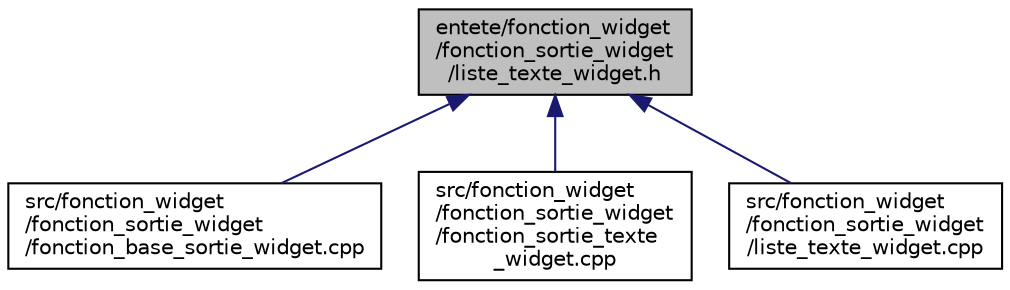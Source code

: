 digraph "entete/fonction_widget/fonction_sortie_widget/liste_texte_widget.h"
{
  edge [fontname="Helvetica",fontsize="10",labelfontname="Helvetica",labelfontsize="10"];
  node [fontname="Helvetica",fontsize="10",shape=record];
  Node2 [label="entete/fonction_widget\l/fonction_sortie_widget\l/liste_texte_widget.h",height=0.2,width=0.4,color="black", fillcolor="grey75", style="filled", fontcolor="black"];
  Node2 -> Node3 [dir="back",color="midnightblue",fontsize="10",style="solid",fontname="Helvetica"];
  Node3 [label="src/fonction_widget\l/fonction_sortie_widget\l/fonction_base_sortie_widget.cpp",height=0.2,width=0.4,color="black", fillcolor="white", style="filled",URL="$fonction__base__sortie__widget_8cpp.html",tooltip="Fichier d&#39;implémentation de la classe fonction_base_sortie_widget. "];
  Node2 -> Node4 [dir="back",color="midnightblue",fontsize="10",style="solid",fontname="Helvetica"];
  Node4 [label="src/fonction_widget\l/fonction_sortie_widget\l/fonction_sortie_texte\l_widget.cpp",height=0.2,width=0.4,color="black", fillcolor="white", style="filled",URL="$fonction__sortie__texte__widget_8cpp.html",tooltip="Fichier d&#39;implémentation de la classe fonction_sortie_texte_widget. "];
  Node2 -> Node5 [dir="back",color="midnightblue",fontsize="10",style="solid",fontname="Helvetica"];
  Node5 [label="src/fonction_widget\l/fonction_sortie_widget\l/liste_texte_widget.cpp",height=0.2,width=0.4,color="black", fillcolor="white", style="filled",URL="$liste__texte__widget_8cpp.html",tooltip="Fichier d&#39;implémentation de la classe liste_texte_widget. "];
}
